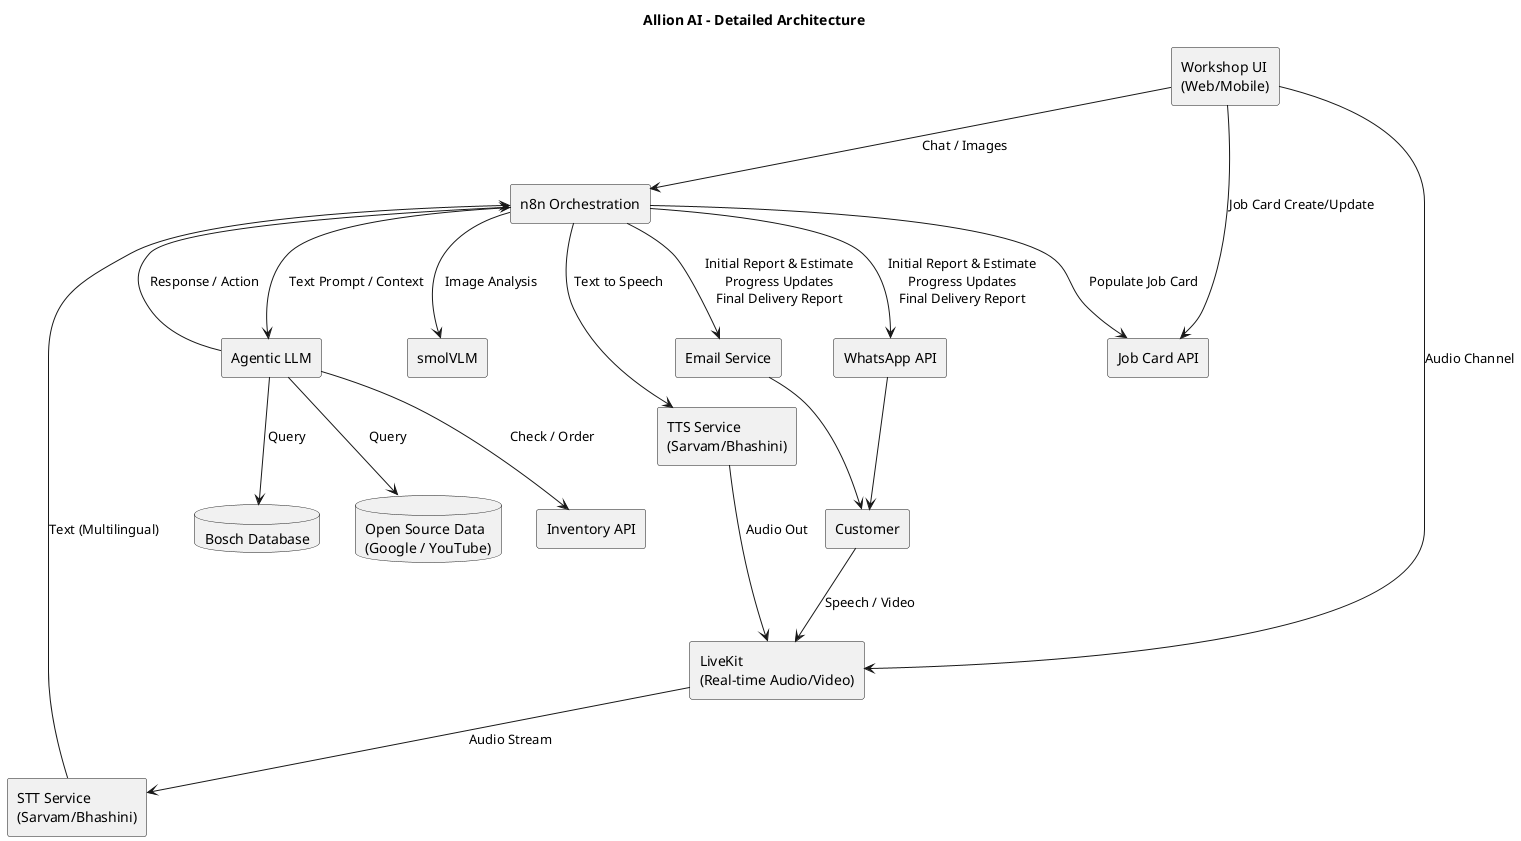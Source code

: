 @startuml
title Allion AI - Detailed Architecture

' Components
rectangle "n8n Orchestration" as N8N
rectangle "LiveKit\n(Real-time Audio/Video)" as LiveKit
rectangle "STT Service\n(Sarvam/Bhashini)" as STT
rectangle "TTS Service\n(Sarvam/Bhashini)" as TTS
rectangle "smolVLM" as VLM
rectangle "Agentic LLM" as LLM
database "Bosch Database" as BoschDB
database "Open Source Data\n(Google / YouTube)" as OSData
rectangle "Workshop UI\n(Web/Mobile)" as UI

' External systems
rectangle "Customer" as Customer
rectangle "Job Card API" as JobCardAPI
rectangle "Inventory API" as InventoryAPI
rectangle "WhatsApp API" as WhatsApp
rectangle "Email Service" as Email

' Connections
Customer --> LiveKit : Speech / Video
LiveKit --> STT : Audio Stream
STT --> N8N : Text (Multilingual)

UI --> N8N : Chat / Images
UI --> LiveKit : Audio Channel
UI --> JobCardAPI : Job Card Create/Update

N8N --> VLM : Image Analysis
N8N --> LLM : Text Prompt / Context
LLM --> BoschDB : Query
LLM --> OSData : Query
LLM --> InventoryAPI : Check / Order

LLM --> N8N : Response / Action
N8N --> TTS : Text to Speech
TTS --> LiveKit : Audio Out

N8N --> JobCardAPI : Populate Job Card

' New communication flows
N8N --> WhatsApp : Initial Report & Estimate\nProgress Updates\nFinal Delivery Report
N8N --> Email : Initial Report & Estimate\nProgress Updates\nFinal Delivery Report
WhatsApp --> Customer
Email --> Customer

@enduml